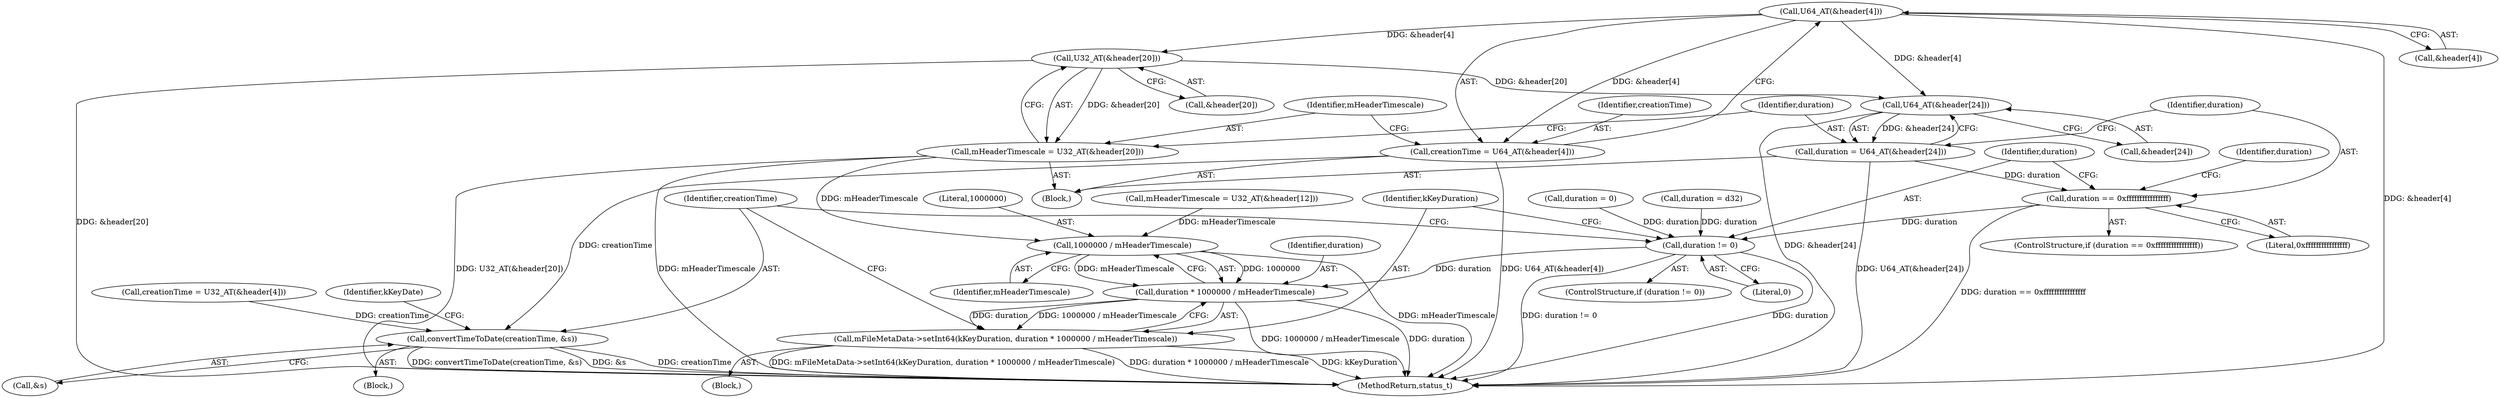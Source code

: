 digraph "0_Android_2674a7218eaa3c87f2ee26d26da5b9170e10f859@array" {
"1002378" [label="(Call,U64_AT(&header[4]))"];
"1002376" [label="(Call,creationTime = U64_AT(&header[4]))"];
"1002463" [label="(Call,convertTimeToDate(creationTime, &s))"];
"1002385" [label="(Call,U32_AT(&header[20]))"];
"1002383" [label="(Call,mHeaderTimescale = U32_AT(&header[20]))"];
"1002459" [label="(Call,1000000 / mHeaderTimescale)"];
"1002457" [label="(Call,duration * 1000000 / mHeaderTimescale)"];
"1002455" [label="(Call,mFileMetaData->setInt64(kKeyDuration, duration * 1000000 / mHeaderTimescale))"];
"1002392" [label="(Call,U64_AT(&header[24]))"];
"1002390" [label="(Call,duration = U64_AT(&header[24]))"];
"1002398" [label="(Call,duration == 0xffffffffffffffff)"];
"1002451" [label="(Call,duration != 0)"];
"1002460" [label="(Literal,1000000)"];
"1002379" [label="(Call,&header[4])"];
"1002392" [label="(Call,U64_AT(&header[24]))"];
"1002451" [label="(Call,duration != 0)"];
"1002385" [label="(Call,U32_AT(&header[20]))"];
"1002927" [label="(MethodReturn,status_t)"];
"1002463" [label="(Call,convertTimeToDate(creationTime, &s))"];
"1002391" [label="(Identifier,duration)"];
"1002461" [label="(Identifier,mHeaderTimescale)"];
"1002458" [label="(Identifier,duration)"];
"1002454" [label="(Block,)"];
"1002386" [label="(Call,&header[20])"];
"1002447" [label="(Call,duration = d32)"];
"1002465" [label="(Call,&s)"];
"1002453" [label="(Literal,0)"];
"1002402" [label="(Call,duration = 0)"];
"1002417" [label="(Call,creationTime = U32_AT(&header[4]))"];
"1002459" [label="(Call,1000000 / mHeaderTimescale)"];
"1002383" [label="(Call,mHeaderTimescale = U32_AT(&header[20]))"];
"1002397" [label="(ControlStructure,if (duration == 0xffffffffffffffff))"];
"1002424" [label="(Call,mHeaderTimescale = U32_AT(&header[12]))"];
"1002450" [label="(ControlStructure,if (duration != 0))"];
"1002378" [label="(Call,U64_AT(&header[4]))"];
"1002390" [label="(Call,duration = U64_AT(&header[24]))"];
"1002399" [label="(Identifier,duration)"];
"1002403" [label="(Identifier,duration)"];
"1002457" [label="(Call,duration * 1000000 / mHeaderTimescale)"];
"1002377" [label="(Identifier,creationTime)"];
"1002375" [label="(Block,)"];
"1002398" [label="(Call,duration == 0xffffffffffffffff)"];
"1002452" [label="(Identifier,duration)"];
"1002468" [label="(Identifier,kKeyDate)"];
"1002455" [label="(Call,mFileMetaData->setInt64(kKeyDuration, duration * 1000000 / mHeaderTimescale))"];
"1002393" [label="(Call,&header[24])"];
"1002464" [label="(Identifier,creationTime)"];
"1002400" [label="(Literal,0xffffffffffffffff)"];
"1002456" [label="(Identifier,kKeyDuration)"];
"1002384" [label="(Identifier,mHeaderTimescale)"];
"1002337" [label="(Block,)"];
"1002376" [label="(Call,creationTime = U64_AT(&header[4]))"];
"1002378" -> "1002376"  [label="AST: "];
"1002378" -> "1002379"  [label="CFG: "];
"1002379" -> "1002378"  [label="AST: "];
"1002376" -> "1002378"  [label="CFG: "];
"1002378" -> "1002927"  [label="DDG: &header[4]"];
"1002378" -> "1002376"  [label="DDG: &header[4]"];
"1002378" -> "1002385"  [label="DDG: &header[4]"];
"1002378" -> "1002392"  [label="DDG: &header[4]"];
"1002376" -> "1002375"  [label="AST: "];
"1002377" -> "1002376"  [label="AST: "];
"1002384" -> "1002376"  [label="CFG: "];
"1002376" -> "1002927"  [label="DDG: U64_AT(&header[4])"];
"1002376" -> "1002463"  [label="DDG: creationTime"];
"1002463" -> "1002337"  [label="AST: "];
"1002463" -> "1002465"  [label="CFG: "];
"1002464" -> "1002463"  [label="AST: "];
"1002465" -> "1002463"  [label="AST: "];
"1002468" -> "1002463"  [label="CFG: "];
"1002463" -> "1002927"  [label="DDG: creationTime"];
"1002463" -> "1002927"  [label="DDG: convertTimeToDate(creationTime, &s)"];
"1002463" -> "1002927"  [label="DDG: &s"];
"1002417" -> "1002463"  [label="DDG: creationTime"];
"1002385" -> "1002383"  [label="AST: "];
"1002385" -> "1002386"  [label="CFG: "];
"1002386" -> "1002385"  [label="AST: "];
"1002383" -> "1002385"  [label="CFG: "];
"1002385" -> "1002927"  [label="DDG: &header[20]"];
"1002385" -> "1002383"  [label="DDG: &header[20]"];
"1002385" -> "1002392"  [label="DDG: &header[20]"];
"1002383" -> "1002375"  [label="AST: "];
"1002384" -> "1002383"  [label="AST: "];
"1002391" -> "1002383"  [label="CFG: "];
"1002383" -> "1002927"  [label="DDG: U32_AT(&header[20])"];
"1002383" -> "1002927"  [label="DDG: mHeaderTimescale"];
"1002383" -> "1002459"  [label="DDG: mHeaderTimescale"];
"1002459" -> "1002457"  [label="AST: "];
"1002459" -> "1002461"  [label="CFG: "];
"1002460" -> "1002459"  [label="AST: "];
"1002461" -> "1002459"  [label="AST: "];
"1002457" -> "1002459"  [label="CFG: "];
"1002459" -> "1002927"  [label="DDG: mHeaderTimescale"];
"1002459" -> "1002457"  [label="DDG: 1000000"];
"1002459" -> "1002457"  [label="DDG: mHeaderTimescale"];
"1002424" -> "1002459"  [label="DDG: mHeaderTimescale"];
"1002457" -> "1002455"  [label="AST: "];
"1002458" -> "1002457"  [label="AST: "];
"1002455" -> "1002457"  [label="CFG: "];
"1002457" -> "1002927"  [label="DDG: 1000000 / mHeaderTimescale"];
"1002457" -> "1002927"  [label="DDG: duration"];
"1002457" -> "1002455"  [label="DDG: duration"];
"1002457" -> "1002455"  [label="DDG: 1000000 / mHeaderTimescale"];
"1002451" -> "1002457"  [label="DDG: duration"];
"1002455" -> "1002454"  [label="AST: "];
"1002456" -> "1002455"  [label="AST: "];
"1002464" -> "1002455"  [label="CFG: "];
"1002455" -> "1002927"  [label="DDG: duration * 1000000 / mHeaderTimescale"];
"1002455" -> "1002927"  [label="DDG: kKeyDuration"];
"1002455" -> "1002927"  [label="DDG: mFileMetaData->setInt64(kKeyDuration, duration * 1000000 / mHeaderTimescale)"];
"1002392" -> "1002390"  [label="AST: "];
"1002392" -> "1002393"  [label="CFG: "];
"1002393" -> "1002392"  [label="AST: "];
"1002390" -> "1002392"  [label="CFG: "];
"1002392" -> "1002927"  [label="DDG: &header[24]"];
"1002392" -> "1002390"  [label="DDG: &header[24]"];
"1002390" -> "1002375"  [label="AST: "];
"1002391" -> "1002390"  [label="AST: "];
"1002399" -> "1002390"  [label="CFG: "];
"1002390" -> "1002927"  [label="DDG: U64_AT(&header[24])"];
"1002390" -> "1002398"  [label="DDG: duration"];
"1002398" -> "1002397"  [label="AST: "];
"1002398" -> "1002400"  [label="CFG: "];
"1002399" -> "1002398"  [label="AST: "];
"1002400" -> "1002398"  [label="AST: "];
"1002403" -> "1002398"  [label="CFG: "];
"1002452" -> "1002398"  [label="CFG: "];
"1002398" -> "1002927"  [label="DDG: duration == 0xffffffffffffffff"];
"1002398" -> "1002451"  [label="DDG: duration"];
"1002451" -> "1002450"  [label="AST: "];
"1002451" -> "1002453"  [label="CFG: "];
"1002452" -> "1002451"  [label="AST: "];
"1002453" -> "1002451"  [label="AST: "];
"1002456" -> "1002451"  [label="CFG: "];
"1002464" -> "1002451"  [label="CFG: "];
"1002451" -> "1002927"  [label="DDG: duration != 0"];
"1002451" -> "1002927"  [label="DDG: duration"];
"1002402" -> "1002451"  [label="DDG: duration"];
"1002447" -> "1002451"  [label="DDG: duration"];
}
